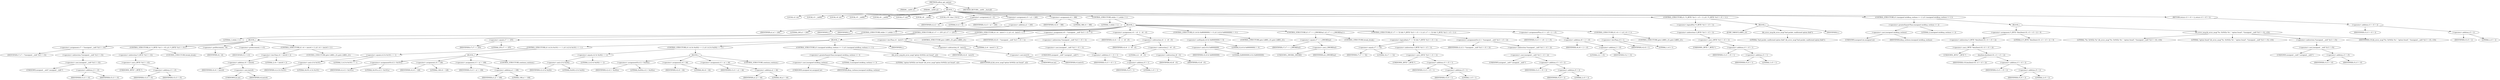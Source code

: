digraph udhcp_get_option {  
"1000109" [label = "(METHOD,udhcp_get_option)" ]
"1000110" [label = "(PARAM,__int64 a1)" ]
"1000111" [label = "(PARAM,__int64 a2)" ]
"1000112" [label = "(BLOCK,,)" ]
"1000113" [label = "(LOCAL,v2: int)" ]
"1000114" [label = "(LOCAL,v3: __int64)" ]
"1000115" [label = "(LOCAL,v4: int)" ]
"1000116" [label = "(LOCAL,v5: __int64)" ]
"1000117" [label = "(LOCAL,v6: __int64)" ]
"1000118" [label = "(LOCAL,v7: int)" ]
"1000119" [label = "(LOCAL,v8: __int64)" ]
"1000120" [label = "(LOCAL,v10: char [ 516 ])" ]
"1000121" [label = "(<operator>.assignment,v2 = 0)" ]
"1000122" [label = "(IDENTIFIER,v2,v2 = 0)" ]
"1000123" [label = "(LITERAL,0,v2 = 0)" ]
"1000124" [label = "(<operator>.assignment,v3 = a1 + 240)" ]
"1000125" [label = "(IDENTIFIER,v3,v3 = a1 + 240)" ]
"1000126" [label = "(<operator>.addition,a1 + 240)" ]
"1000127" [label = "(IDENTIFIER,a1,a1 + 240)" ]
"1000128" [label = "(LITERAL,240,a1 + 240)" ]
"1000129" [label = "(<operator>.assignment,v4 = 388)" ]
"1000130" [label = "(IDENTIFIER,v4,v4 = 388)" ]
"1000131" [label = "(LITERAL,388,v4 = 388)" ]
"1000132" [label = "(CONTROL_STRUCTURE,while ( 1 ),while ( 1 ))" ]
"1000133" [label = "(LITERAL,1,while ( 1 ))" ]
"1000134" [label = "(BLOCK,,)" ]
"1000135" [label = "(IDENTIFIER,L,)" ]
"1000136" [label = "(IDENTIFIER,L,)" ]
"1000137" [label = "(CONTROL_STRUCTURE,while ( 1 ),while ( 1 ))" ]
"1000138" [label = "(LITERAL,1,while ( 1 ))" ]
"1000139" [label = "(BLOCK,,)" ]
"1000140" [label = "(<operator>.assignment,v7 = *(unsigned __int8 *)(v3 + v5))" ]
"1000141" [label = "(IDENTIFIER,v7,v7 = *(unsigned __int8 *)(v3 + v5))" ]
"1000142" [label = "(<operator>.indirection,*(unsigned __int8 *)(v3 + v5))" ]
"1000143" [label = "(<operator>.cast,(unsigned __int8 *)(v3 + v5))" ]
"1000144" [label = "(UNKNOWN,unsigned __int8 *,unsigned __int8 *)" ]
"1000145" [label = "(<operator>.addition,v3 + v5)" ]
"1000146" [label = "(IDENTIFIER,v3,v3 + v5)" ]
"1000147" [label = "(IDENTIFIER,v5,v3 + v5)" ]
"1000148" [label = "(CONTROL_STRUCTURE,if ( *(_BYTE *)(v3 + v5) ),if ( *(_BYTE *)(v3 + v5) ))" ]
"1000149" [label = "(<operator>.indirection,*(_BYTE *)(v3 + v5))" ]
"1000150" [label = "(<operator>.cast,(_BYTE *)(v3 + v5))" ]
"1000151" [label = "(UNKNOWN,_BYTE *,_BYTE *)" ]
"1000152" [label = "(<operator>.addition,v3 + v5)" ]
"1000153" [label = "(IDENTIFIER,v3,v3 + v5)" ]
"1000154" [label = "(IDENTIFIER,v5,v3 + v5)" ]
"1000155" [label = "(CONTROL_STRUCTURE,break;,break;)" ]
"1000156" [label = "(<operator>.preDecrement,--v6)" ]
"1000157" [label = "(IDENTIFIER,v6,--v6)" ]
"1000158" [label = "(<operator>.preIncrement,++v5)" ]
"1000159" [label = "(IDENTIFIER,v5,++v5)" ]
"1000160" [label = "(CONTROL_STRUCTURE,if ( v4 + (int)v6 < 2 ),if ( v4 + (int)v6 < 2 ))" ]
"1000161" [label = "(<operator>.lessThan,v4 + (int)v6 < 2)" ]
"1000162" [label = "(<operator>.addition,v4 + (int)v6)" ]
"1000163" [label = "(IDENTIFIER,v4,v4 + (int)v6)" ]
"1000164" [label = "(<operator>.cast,(int)v6)" ]
"1000165" [label = "(UNKNOWN,int,int)" ]
"1000166" [label = "(IDENTIFIER,v6,(int)v6)" ]
"1000167" [label = "(LITERAL,2,v4 + (int)v6 < 2)" ]
"1000168" [label = "(CONTROL_STRUCTURE,goto LABEL_23;,goto LABEL_23;)" ]
"1000169" [label = "(CONTROL_STRUCTURE,if ( v7 == 255 ),if ( v7 == 255 ))" ]
"1000170" [label = "(<operator>.equals,v7 == 255)" ]
"1000171" [label = "(IDENTIFIER,v7,v7 == 255)" ]
"1000172" [label = "(LITERAL,255,v7 == 255)" ]
"1000173" [label = "(BLOCK,,)" ]
"1000174" [label = "(CONTROL_STRUCTURE,if ( (v2 & 0x101) == 1 ),if ( (v2 & 0x101) == 1 ))" ]
"1000175" [label = "(<operator>.equals,(v2 & 0x101) == 1)" ]
"1000176" [label = "(<operator>.and,v2 & 0x101)" ]
"1000177" [label = "(IDENTIFIER,v2,v2 & 0x101)" ]
"1000178" [label = "(LITERAL,0x101,v2 & 0x101)" ]
"1000179" [label = "(LITERAL,1,(v2 & 0x101) == 1)" ]
"1000180" [label = "(BLOCK,,)" ]
"1000181" [label = "(<operators>.assignmentOr,v2 |= 0x101u)" ]
"1000182" [label = "(IDENTIFIER,v2,v2 |= 0x101u)" ]
"1000183" [label = "(LITERAL,0x101u,v2 |= 0x101u)" ]
"1000184" [label = "(<operator>.assignment,v4 = 128)" ]
"1000185" [label = "(IDENTIFIER,v4,v4 = 128)" ]
"1000186" [label = "(LITERAL,128,v4 = 128)" ]
"1000187" [label = "(<operator>.assignment,v3 = a1 + 108)" ]
"1000188" [label = "(IDENTIFIER,v3,v3 = a1 + 108)" ]
"1000189" [label = "(<operator>.addition,a1 + 108)" ]
"1000190" [label = "(IDENTIFIER,a1,a1 + 108)" ]
"1000191" [label = "(LITERAL,108,a1 + 108)" ]
"1000192" [label = "(CONTROL_STRUCTURE,continue;,continue;)" ]
"1000193" [label = "(CONTROL_STRUCTURE,if ( (v2 & 0x202) == 2 ),if ( (v2 & 0x202) == 2 ))" ]
"1000194" [label = "(<operator>.equals,(v2 & 0x202) == 2)" ]
"1000195" [label = "(<operator>.and,v2 & 0x202)" ]
"1000196" [label = "(IDENTIFIER,v2,v2 & 0x202)" ]
"1000197" [label = "(LITERAL,0x202,v2 & 0x202)" ]
"1000198" [label = "(LITERAL,2,(v2 & 0x202) == 2)" ]
"1000199" [label = "(BLOCK,,)" ]
"1000200" [label = "(<operators>.assignmentOr,v2 |= 0x202u)" ]
"1000201" [label = "(IDENTIFIER,v2,v2 |= 0x202u)" ]
"1000202" [label = "(LITERAL,0x202u,v2 |= 0x202u)" ]
"1000203" [label = "(<operator>.assignment,v4 = 64)" ]
"1000204" [label = "(IDENTIFIER,v4,v4 = 64)" ]
"1000205" [label = "(LITERAL,64,v4 = 64)" ]
"1000206" [label = "(<operator>.assignment,v3 = a1 + 44)" ]
"1000207" [label = "(IDENTIFIER,v3,v3 = a1 + 44)" ]
"1000208" [label = "(<operator>.addition,a1 + 44)" ]
"1000209" [label = "(IDENTIFIER,a1,a1 + 44)" ]
"1000210" [label = "(LITERAL,44,a1 + 44)" ]
"1000211" [label = "(CONTROL_STRUCTURE,continue;,continue;)" ]
"1000212" [label = "(CONTROL_STRUCTURE,if ( (unsigned int)dhcp_verbose >= 3 ),if ( (unsigned int)dhcp_verbose >= 3 ))" ]
"1000213" [label = "(<operator>.greaterEqualsThan,(unsigned int)dhcp_verbose >= 3)" ]
"1000214" [label = "(<operator>.cast,(unsigned int)dhcp_verbose)" ]
"1000215" [label = "(UNKNOWN,unsigned int,unsigned int)" ]
"1000216" [label = "(IDENTIFIER,dhcp_verbose,(unsigned int)dhcp_verbose)" ]
"1000217" [label = "(LITERAL,3,(unsigned int)dhcp_verbose >= 3)" ]
"1000218" [label = "(bb_error_msg,bb_error_msg(\"option 0x%02x not found\", a2))" ]
"1000219" [label = "(LITERAL,\"option 0x%02x not found\",bb_error_msg(\"option 0x%02x not found\", a2))" ]
"1000220" [label = "(IDENTIFIER,a2,bb_error_msg(\"option 0x%02x not found\", a2))" ]
"1000221" [label = "(IDENTIFIER,L,)" ]
"1000222" [label = "(CONTROL_STRUCTURE,if ( v4 - (int)v5 < 2 ),if ( v4 - (int)v5 < 2 ))" ]
"1000223" [label = "(<operator>.lessThan,v4 - (int)v5 < 2)" ]
"1000224" [label = "(<operator>.subtraction,v4 - (int)v5)" ]
"1000225" [label = "(IDENTIFIER,v4,v4 - (int)v5)" ]
"1000226" [label = "(<operator>.cast,(int)v5)" ]
"1000227" [label = "(UNKNOWN,int,int)" ]
"1000228" [label = "(IDENTIFIER,v5,(int)v5)" ]
"1000229" [label = "(LITERAL,2,v4 - (int)v5 < 2)" ]
"1000230" [label = "(CONTROL_STRUCTURE,goto LABEL_23;,goto LABEL_23;)" ]
"1000231" [label = "(<operator>.assignment,v8 = *(unsigned __int8 *)(v3 + v5 + 1))" ]
"1000232" [label = "(IDENTIFIER,v8,v8 = *(unsigned __int8 *)(v3 + v5 + 1))" ]
"1000233" [label = "(<operator>.indirection,*(unsigned __int8 *)(v3 + v5 + 1))" ]
"1000234" [label = "(<operator>.cast,(unsigned __int8 *)(v3 + v5 + 1))" ]
"1000235" [label = "(UNKNOWN,unsigned __int8 *,unsigned __int8 *)" ]
"1000236" [label = "(<operator>.addition,v3 + v5 + 1)" ]
"1000237" [label = "(IDENTIFIER,v3,v3 + v5 + 1)" ]
"1000238" [label = "(<operator>.addition,v5 + 1)" ]
"1000239" [label = "(IDENTIFIER,v5,v5 + 1)" ]
"1000240" [label = "(LITERAL,1,v5 + 1)" ]
"1000241" [label = "(<operator>.assignment,v4 = v4 - 2 - v8 - v5)" ]
"1000242" [label = "(IDENTIFIER,v4,v4 = v4 - 2 - v8 - v5)" ]
"1000243" [label = "(<operator>.subtraction,v4 - 2 - v8 - v5)" ]
"1000244" [label = "(IDENTIFIER,v4,v4 - 2 - v8 - v5)" ]
"1000245" [label = "(<operator>.subtraction,2 - v8 - v5)" ]
"1000246" [label = "(LITERAL,2,2 - v8 - v5)" ]
"1000247" [label = "(<operator>.subtraction,v8 - v5)" ]
"1000248" [label = "(IDENTIFIER,v8,v8 - v5)" ]
"1000249" [label = "(IDENTIFIER,v5,v8 - v5)" ]
"1000250" [label = "(CONTROL_STRUCTURE,if ( (v4 & 0x80000000) != 0 ),if ( (v4 & 0x80000000) != 0 ))" ]
"1000251" [label = "(<operator>.notEquals,(v4 & 0x80000000) != 0)" ]
"1000252" [label = "(<operator>.and,v4 & 0x80000000)" ]
"1000253" [label = "(IDENTIFIER,v4,v4 & 0x80000000)" ]
"1000254" [label = "(LITERAL,0x80000000,v4 & 0x80000000)" ]
"1000255" [label = "(LITERAL,0,(v4 & 0x80000000) != 0)" ]
"1000256" [label = "(CONTROL_STRUCTURE,goto LABEL_23;,goto LABEL_23;)" ]
"1000257" [label = "(CONTROL_STRUCTURE,if ( v7 == (_DWORD)a2 ),if ( v7 == (_DWORD)a2 ))" ]
"1000258" [label = "(<operator>.equals,v7 == (_DWORD)a2)" ]
"1000259" [label = "(IDENTIFIER,v7,v7 == (_DWORD)a2)" ]
"1000260" [label = "(<operator>.cast,(_DWORD)a2)" ]
"1000261" [label = "(UNKNOWN,_DWORD,_DWORD)" ]
"1000262" [label = "(IDENTIFIER,a2,(_DWORD)a2)" ]
"1000263" [label = "(CONTROL_STRUCTURE,break;,break;)" ]
"1000264" [label = "(CONTROL_STRUCTURE,if ( v7 == 52 && *(_BYTE *)(v3 + v5 + 1) ),if ( v7 == 52 && *(_BYTE *)(v3 + v5 + 1) ))" ]
"1000265" [label = "(<operator>.logicalAnd,v7 == 52 && *(_BYTE *)(v3 + v5 + 1))" ]
"1000266" [label = "(<operator>.equals,v7 == 52)" ]
"1000267" [label = "(IDENTIFIER,v7,v7 == 52)" ]
"1000268" [label = "(LITERAL,52,v7 == 52)" ]
"1000269" [label = "(<operator>.indirection,*(_BYTE *)(v3 + v5 + 1))" ]
"1000270" [label = "(<operator>.cast,(_BYTE *)(v3 + v5 + 1))" ]
"1000271" [label = "(UNKNOWN,_BYTE *,_BYTE *)" ]
"1000272" [label = "(<operator>.addition,v3 + v5 + 1)" ]
"1000273" [label = "(IDENTIFIER,v3,v3 + v5 + 1)" ]
"1000274" [label = "(<operator>.addition,v5 + 1)" ]
"1000275" [label = "(IDENTIFIER,v5,v5 + 1)" ]
"1000276" [label = "(LITERAL,1,v5 + 1)" ]
"1000277" [label = "(<operators>.assignmentOr,v2 |= *(unsigned __int8 *)(v3 + v5 + 2))" ]
"1000278" [label = "(IDENTIFIER,v2,v2 |= *(unsigned __int8 *)(v3 + v5 + 2))" ]
"1000279" [label = "(<operator>.indirection,*(unsigned __int8 *)(v3 + v5 + 2))" ]
"1000280" [label = "(<operator>.cast,(unsigned __int8 *)(v3 + v5 + 2))" ]
"1000281" [label = "(UNKNOWN,unsigned __int8 *,unsigned __int8 *)" ]
"1000282" [label = "(<operator>.addition,v3 + v5 + 2)" ]
"1000283" [label = "(IDENTIFIER,v3,v3 + v5 + 2)" ]
"1000284" [label = "(<operator>.addition,v5 + 2)" ]
"1000285" [label = "(IDENTIFIER,v5,v5 + 2)" ]
"1000286" [label = "(LITERAL,2,v5 + 2)" ]
"1000287" [label = "(<operator>.assignmentPlus,v3 += v8 + 2 + v5)" ]
"1000288" [label = "(IDENTIFIER,v3,v3 += v8 + 2 + v5)" ]
"1000289" [label = "(<operator>.addition,v8 + 2 + v5)" ]
"1000290" [label = "(IDENTIFIER,v8,v8 + 2 + v5)" ]
"1000291" [label = "(<operator>.addition,2 + v5)" ]
"1000292" [label = "(LITERAL,2,2 + v5)" ]
"1000293" [label = "(IDENTIFIER,v5,2 + v5)" ]
"1000294" [label = "(CONTROL_STRUCTURE,if ( v4 < 1 ),if ( v4 < 1 ))" ]
"1000295" [label = "(<operator>.lessThan,v4 < 1)" ]
"1000296" [label = "(IDENTIFIER,v4,v4 < 1)" ]
"1000297" [label = "(LITERAL,1,v4 < 1)" ]
"1000298" [label = "(CONTROL_STRUCTURE,goto LABEL_23;,goto LABEL_23;)" ]
"1000299" [label = "(CONTROL_STRUCTURE,if ( !*(_BYTE *)(v3 + v5 + 1) ),if ( !*(_BYTE *)(v3 + v5 + 1) ))" ]
"1000300" [label = "(<operator>.logicalNot,!*(_BYTE *)(v3 + v5 + 1))" ]
"1000301" [label = "(<operator>.indirection,*(_BYTE *)(v3 + v5 + 1))" ]
"1000302" [label = "(<operator>.cast,(_BYTE *)(v3 + v5 + 1))" ]
"1000303" [label = "(UNKNOWN,_BYTE *,_BYTE *)" ]
"1000304" [label = "(<operator>.addition,v3 + v5 + 1)" ]
"1000305" [label = "(IDENTIFIER,v3,v3 + v5 + 1)" ]
"1000306" [label = "(<operator>.addition,v5 + 1)" ]
"1000307" [label = "(IDENTIFIER,v5,v5 + 1)" ]
"1000308" [label = "(LITERAL,1,v5 + 1)" ]
"1000309" [label = "(BLOCK,,)" ]
"1000310" [label = "(JUMP_TARGET,LABEL_23)" ]
"1000311" [label = "(bb_error_msg,bb_error_msg(\"bad packet, malformed option field\"))" ]
"1000312" [label = "(LITERAL,\"bad packet, malformed option field\",bb_error_msg(\"bad packet, malformed option field\"))" ]
"1000313" [label = "(IDENTIFIER,L,)" ]
"1000314" [label = "(CONTROL_STRUCTURE,if ( (unsigned int)dhcp_verbose >= 2 ),if ( (unsigned int)dhcp_verbose >= 2 ))" ]
"1000315" [label = "(<operator>.greaterEqualsThan,(unsigned int)dhcp_verbose >= 2)" ]
"1000316" [label = "(<operator>.cast,(unsigned int)dhcp_verbose)" ]
"1000317" [label = "(UNKNOWN,unsigned int,unsigned int)" ]
"1000318" [label = "(IDENTIFIER,dhcp_verbose,(unsigned int)dhcp_verbose)" ]
"1000319" [label = "(LITERAL,2,(unsigned int)dhcp_verbose >= 2)" ]
"1000320" [label = "(BLOCK,,)" ]
"1000321" [label = "(<operator>.assignment,*(_BYTE *)bin2hex(v10, v3 + v5 + 2) = 0)" ]
"1000322" [label = "(<operator>.indirection,*(_BYTE *)bin2hex(v10, v3 + v5 + 2))" ]
"1000323" [label = "(<operator>.cast,(_BYTE *)bin2hex(v10, v3 + v5 + 2))" ]
"1000324" [label = "(UNKNOWN,_BYTE *,_BYTE *)" ]
"1000325" [label = "(bin2hex,bin2hex(v10, v3 + v5 + 2))" ]
"1000326" [label = "(IDENTIFIER,v10,bin2hex(v10, v3 + v5 + 2))" ]
"1000327" [label = "(<operator>.addition,v3 + v5 + 2)" ]
"1000328" [label = "(IDENTIFIER,v3,v3 + v5 + 2)" ]
"1000329" [label = "(<operator>.addition,v5 + 2)" ]
"1000330" [label = "(IDENTIFIER,v5,v5 + 2)" ]
"1000331" [label = "(LITERAL,2,v5 + 2)" ]
"1000332" [label = "(LITERAL,0,*(_BYTE *)bin2hex(v10, v3 + v5 + 2) = 0)" ]
"1000333" [label = "(bb_error_msg,bb_error_msg(\"%s: 0x%02x %s\", \"option found\", *(unsigned __int8 *)(v3 + v5), v10))" ]
"1000334" [label = "(LITERAL,\"%s: 0x%02x %s\",bb_error_msg(\"%s: 0x%02x %s\", \"option found\", *(unsigned __int8 *)(v3 + v5), v10))" ]
"1000335" [label = "(LITERAL,\"option found\",bb_error_msg(\"%s: 0x%02x %s\", \"option found\", *(unsigned __int8 *)(v3 + v5), v10))" ]
"1000336" [label = "(<operator>.indirection,*(unsigned __int8 *)(v3 + v5))" ]
"1000337" [label = "(<operator>.cast,(unsigned __int8 *)(v3 + v5))" ]
"1000338" [label = "(UNKNOWN,unsigned __int8 *,unsigned __int8 *)" ]
"1000339" [label = "(<operator>.addition,v3 + v5)" ]
"1000340" [label = "(IDENTIFIER,v3,v3 + v5)" ]
"1000341" [label = "(IDENTIFIER,v5,v3 + v5)" ]
"1000342" [label = "(IDENTIFIER,v10,bb_error_msg(\"%s: 0x%02x %s\", \"option found\", *(unsigned __int8 *)(v3 + v5), v10))" ]
"1000343" [label = "(RETURN,return v3 + v5 + 2;,return v3 + v5 + 2;)" ]
"1000344" [label = "(<operator>.addition,v3 + v5 + 2)" ]
"1000345" [label = "(IDENTIFIER,v3,v3 + v5 + 2)" ]
"1000346" [label = "(<operator>.addition,v5 + 2)" ]
"1000347" [label = "(IDENTIFIER,v5,v5 + 2)" ]
"1000348" [label = "(LITERAL,2,v5 + 2)" ]
"1000349" [label = "(METHOD_RETURN,__int64 __fastcall)" ]
  "1000109" -> "1000110" 
  "1000109" -> "1000111" 
  "1000109" -> "1000112" 
  "1000109" -> "1000349" 
  "1000112" -> "1000113" 
  "1000112" -> "1000114" 
  "1000112" -> "1000115" 
  "1000112" -> "1000116" 
  "1000112" -> "1000117" 
  "1000112" -> "1000118" 
  "1000112" -> "1000119" 
  "1000112" -> "1000120" 
  "1000112" -> "1000121" 
  "1000112" -> "1000124" 
  "1000112" -> "1000129" 
  "1000112" -> "1000132" 
  "1000112" -> "1000299" 
  "1000112" -> "1000314" 
  "1000112" -> "1000343" 
  "1000121" -> "1000122" 
  "1000121" -> "1000123" 
  "1000124" -> "1000125" 
  "1000124" -> "1000126" 
  "1000126" -> "1000127" 
  "1000126" -> "1000128" 
  "1000129" -> "1000130" 
  "1000129" -> "1000131" 
  "1000132" -> "1000133" 
  "1000132" -> "1000134" 
  "1000134" -> "1000135" 
  "1000134" -> "1000136" 
  "1000134" -> "1000137" 
  "1000134" -> "1000169" 
  "1000134" -> "1000222" 
  "1000134" -> "1000231" 
  "1000134" -> "1000241" 
  "1000134" -> "1000250" 
  "1000134" -> "1000257" 
  "1000134" -> "1000264" 
  "1000134" -> "1000287" 
  "1000134" -> "1000294" 
  "1000137" -> "1000138" 
  "1000137" -> "1000139" 
  "1000139" -> "1000140" 
  "1000139" -> "1000148" 
  "1000139" -> "1000156" 
  "1000139" -> "1000158" 
  "1000139" -> "1000160" 
  "1000140" -> "1000141" 
  "1000140" -> "1000142" 
  "1000142" -> "1000143" 
  "1000143" -> "1000144" 
  "1000143" -> "1000145" 
  "1000145" -> "1000146" 
  "1000145" -> "1000147" 
  "1000148" -> "1000149" 
  "1000148" -> "1000155" 
  "1000149" -> "1000150" 
  "1000150" -> "1000151" 
  "1000150" -> "1000152" 
  "1000152" -> "1000153" 
  "1000152" -> "1000154" 
  "1000156" -> "1000157" 
  "1000158" -> "1000159" 
  "1000160" -> "1000161" 
  "1000160" -> "1000168" 
  "1000161" -> "1000162" 
  "1000161" -> "1000167" 
  "1000162" -> "1000163" 
  "1000162" -> "1000164" 
  "1000164" -> "1000165" 
  "1000164" -> "1000166" 
  "1000169" -> "1000170" 
  "1000169" -> "1000173" 
  "1000170" -> "1000171" 
  "1000170" -> "1000172" 
  "1000173" -> "1000174" 
  "1000173" -> "1000193" 
  "1000173" -> "1000212" 
  "1000173" -> "1000221" 
  "1000174" -> "1000175" 
  "1000174" -> "1000180" 
  "1000175" -> "1000176" 
  "1000175" -> "1000179" 
  "1000176" -> "1000177" 
  "1000176" -> "1000178" 
  "1000180" -> "1000181" 
  "1000180" -> "1000184" 
  "1000180" -> "1000187" 
  "1000180" -> "1000192" 
  "1000181" -> "1000182" 
  "1000181" -> "1000183" 
  "1000184" -> "1000185" 
  "1000184" -> "1000186" 
  "1000187" -> "1000188" 
  "1000187" -> "1000189" 
  "1000189" -> "1000190" 
  "1000189" -> "1000191" 
  "1000193" -> "1000194" 
  "1000193" -> "1000199" 
  "1000194" -> "1000195" 
  "1000194" -> "1000198" 
  "1000195" -> "1000196" 
  "1000195" -> "1000197" 
  "1000199" -> "1000200" 
  "1000199" -> "1000203" 
  "1000199" -> "1000206" 
  "1000199" -> "1000211" 
  "1000200" -> "1000201" 
  "1000200" -> "1000202" 
  "1000203" -> "1000204" 
  "1000203" -> "1000205" 
  "1000206" -> "1000207" 
  "1000206" -> "1000208" 
  "1000208" -> "1000209" 
  "1000208" -> "1000210" 
  "1000212" -> "1000213" 
  "1000212" -> "1000218" 
  "1000213" -> "1000214" 
  "1000213" -> "1000217" 
  "1000214" -> "1000215" 
  "1000214" -> "1000216" 
  "1000218" -> "1000219" 
  "1000218" -> "1000220" 
  "1000222" -> "1000223" 
  "1000222" -> "1000230" 
  "1000223" -> "1000224" 
  "1000223" -> "1000229" 
  "1000224" -> "1000225" 
  "1000224" -> "1000226" 
  "1000226" -> "1000227" 
  "1000226" -> "1000228" 
  "1000231" -> "1000232" 
  "1000231" -> "1000233" 
  "1000233" -> "1000234" 
  "1000234" -> "1000235" 
  "1000234" -> "1000236" 
  "1000236" -> "1000237" 
  "1000236" -> "1000238" 
  "1000238" -> "1000239" 
  "1000238" -> "1000240" 
  "1000241" -> "1000242" 
  "1000241" -> "1000243" 
  "1000243" -> "1000244" 
  "1000243" -> "1000245" 
  "1000245" -> "1000246" 
  "1000245" -> "1000247" 
  "1000247" -> "1000248" 
  "1000247" -> "1000249" 
  "1000250" -> "1000251" 
  "1000250" -> "1000256" 
  "1000251" -> "1000252" 
  "1000251" -> "1000255" 
  "1000252" -> "1000253" 
  "1000252" -> "1000254" 
  "1000257" -> "1000258" 
  "1000257" -> "1000263" 
  "1000258" -> "1000259" 
  "1000258" -> "1000260" 
  "1000260" -> "1000261" 
  "1000260" -> "1000262" 
  "1000264" -> "1000265" 
  "1000264" -> "1000277" 
  "1000265" -> "1000266" 
  "1000265" -> "1000269" 
  "1000266" -> "1000267" 
  "1000266" -> "1000268" 
  "1000269" -> "1000270" 
  "1000270" -> "1000271" 
  "1000270" -> "1000272" 
  "1000272" -> "1000273" 
  "1000272" -> "1000274" 
  "1000274" -> "1000275" 
  "1000274" -> "1000276" 
  "1000277" -> "1000278" 
  "1000277" -> "1000279" 
  "1000279" -> "1000280" 
  "1000280" -> "1000281" 
  "1000280" -> "1000282" 
  "1000282" -> "1000283" 
  "1000282" -> "1000284" 
  "1000284" -> "1000285" 
  "1000284" -> "1000286" 
  "1000287" -> "1000288" 
  "1000287" -> "1000289" 
  "1000289" -> "1000290" 
  "1000289" -> "1000291" 
  "1000291" -> "1000292" 
  "1000291" -> "1000293" 
  "1000294" -> "1000295" 
  "1000294" -> "1000298" 
  "1000295" -> "1000296" 
  "1000295" -> "1000297" 
  "1000299" -> "1000300" 
  "1000299" -> "1000309" 
  "1000300" -> "1000301" 
  "1000301" -> "1000302" 
  "1000302" -> "1000303" 
  "1000302" -> "1000304" 
  "1000304" -> "1000305" 
  "1000304" -> "1000306" 
  "1000306" -> "1000307" 
  "1000306" -> "1000308" 
  "1000309" -> "1000310" 
  "1000309" -> "1000311" 
  "1000309" -> "1000313" 
  "1000311" -> "1000312" 
  "1000314" -> "1000315" 
  "1000314" -> "1000320" 
  "1000315" -> "1000316" 
  "1000315" -> "1000319" 
  "1000316" -> "1000317" 
  "1000316" -> "1000318" 
  "1000320" -> "1000321" 
  "1000320" -> "1000333" 
  "1000321" -> "1000322" 
  "1000321" -> "1000332" 
  "1000322" -> "1000323" 
  "1000323" -> "1000324" 
  "1000323" -> "1000325" 
  "1000325" -> "1000326" 
  "1000325" -> "1000327" 
  "1000327" -> "1000328" 
  "1000327" -> "1000329" 
  "1000329" -> "1000330" 
  "1000329" -> "1000331" 
  "1000333" -> "1000334" 
  "1000333" -> "1000335" 
  "1000333" -> "1000336" 
  "1000333" -> "1000342" 
  "1000336" -> "1000337" 
  "1000337" -> "1000338" 
  "1000337" -> "1000339" 
  "1000339" -> "1000340" 
  "1000339" -> "1000341" 
  "1000343" -> "1000344" 
  "1000344" -> "1000345" 
  "1000344" -> "1000346" 
  "1000346" -> "1000347" 
  "1000346" -> "1000348" 
}
